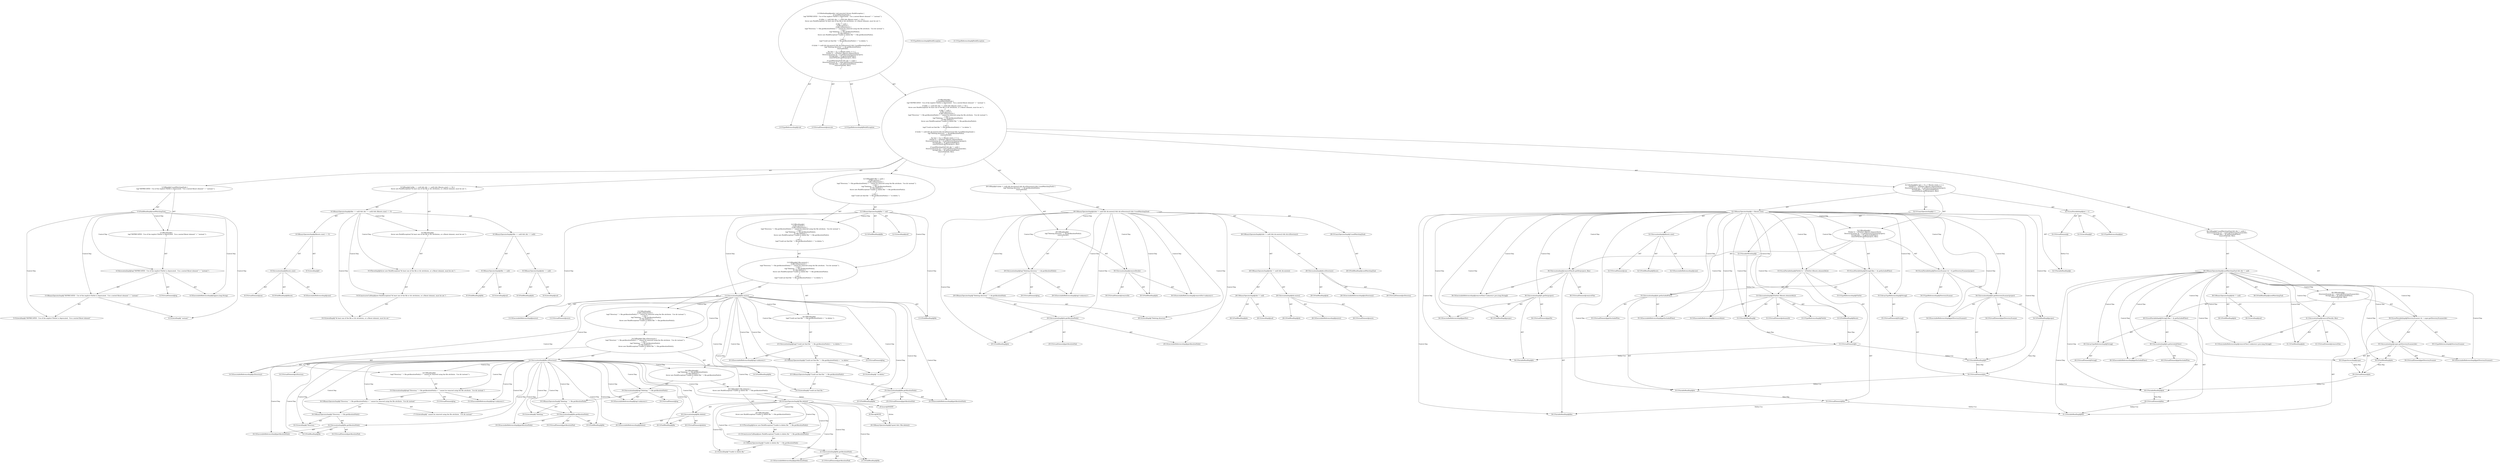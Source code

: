 digraph "execute#?" {
0 [label="2:CtTypeReferenceImpl@void" shape=ellipse]
1 [label="2:CtVirtualElement@execute" shape=ellipse]
2 [label="2:CtTypeReferenceImpl@BuildException" shape=ellipse]
3 [label="3:CtFieldReadImpl@usedMatchingTask" shape=ellipse]
4 [label="4:CtExecutableReferenceImpl@log(java.lang.String)" shape=ellipse]
5 [label="4:CtVirtualElement@log" shape=ellipse]
6 [label="5:CtLiteralImpl@\"DEPRECATED - Use of the implicit FileSet is deprecated.  Use a nested fileset element\"" shape=ellipse]
7 [label="6:CtLiteralImpl@\" instead.\"" shape=ellipse]
8 [label="5:CtBinaryOperatorImpl@\"DEPRECATED - Use of the implicit FileSet is deprecated.  Use a nested fileset element\" + \" instead.\"" shape=ellipse]
9 [label="4:CtInvocationImpl@log(\"DEPRECATED - Use of the implicit FileSet is deprecated.  Use a nested fileset element\" + \" instead.\")" shape=ellipse]
10 [label="3:CtBlockImpl@\{
    log(\"DEPRECATED - Use of the implicit FileSet is deprecated.  Use a nested fileset element\" + \" instead.\");
\}" shape=ellipse]
11 [label="3:CtIfImpl@if (usedMatchingTask) \{
    log(\"DEPRECATED - Use of the implicit FileSet is deprecated.  Use a nested fileset element\" + \" instead.\");
\}" shape=ellipse]
12 [label="8:CtFieldReadImpl@file" shape=ellipse]
13 [label="8:CtLiteralImpl@null" shape=ellipse]
14 [label="8:CtBinaryOperatorImpl@(file == null)" shape=ellipse]
15 [label="8:CtFieldReadImpl@dir" shape=ellipse]
16 [label="8:CtLiteralImpl@null" shape=ellipse]
17 [label="8:CtBinaryOperatorImpl@(dir == null)" shape=ellipse]
18 [label="8:CtBinaryOperatorImpl@((file == null) && (dir == null))" shape=ellipse]
19 [label="8:CtExecutableReferenceImpl@size()" shape=ellipse]
20 [label="8:CtVirtualElement@size" shape=ellipse]
21 [label="8:CtFieldReadImpl@filesets" shape=ellipse]
22 [label="8:CtInvocationImpl@filesets.size()" shape=ellipse]
23 [label="8:CtLiteralImpl@0" shape=ellipse]
24 [label="8:CtBinaryOperatorImpl@(filesets.size() == 0)" shape=ellipse]
25 [label="8:CtBinaryOperatorImpl@((file == null) && (dir == null)) && (filesets.size() == 0)" shape=ellipse]
26 [label="9:CtTypeReferenceImpl@BuildException" shape=ellipse]
27 [label="10:CtLiteralImpl@\"At least one of the file or dir attributes, or a fileset element, must be set.\"" shape=ellipse]
28 [label="9:CtConstructorCallImpl@new BuildException(\"At least one of the file or dir attributes, or a fileset element, must be set.\")" shape=ellipse]
29 [label="9:CtThrowImpl@throw new BuildException(\"At least one of the file or dir attributes, or a fileset element, must be set.\")" shape=ellipse]
30 [label="8:CtBlockImpl@\{
    throw new BuildException(\"At least one of the file or dir attributes, or a fileset element, must be set.\");
\}" shape=ellipse]
31 [label="8:CtIfImpl@if (((file == null) && (dir == null)) && (filesets.size() == 0)) \{
    throw new BuildException(\"At least one of the file or dir attributes, or a fileset element, must be set.\");
\}" shape=ellipse]
32 [label="12:CtFieldReadImpl@file" shape=ellipse]
33 [label="12:CtLiteralImpl@null" shape=ellipse]
34 [label="12:CtBinaryOperatorImpl@file != null" shape=ellipse]
35 [label="13:CtExecutableReferenceImpl@exists()" shape=ellipse]
36 [label="13:CtVirtualElement@exists" shape=ellipse]
37 [label="13:CtFieldReadImpl@file" shape=ellipse]
38 [label="13:CtInvocationImpl@file.exists()" shape=ellipse]
39 [label="14:CtExecutableReferenceImpl@isDirectory()" shape=ellipse]
40 [label="14:CtVirtualElement@isDirectory" shape=ellipse]
41 [label="14:CtFieldReadImpl@file" shape=ellipse]
42 [label="14:CtInvocationImpl@file.isDirectory()" shape=ellipse]
43 [label="15:CtExecutableReferenceImpl@log(<unknown>)" shape=ellipse]
44 [label="15:CtVirtualElement@log" shape=ellipse]
45 [label="16:CtLiteralImpl@\"Directory \"" shape=ellipse]
46 [label="16:CtExecutableReferenceImpl@getAbsolutePath()" shape=ellipse]
47 [label="16:CtVirtualElement@getAbsolutePath" shape=ellipse]
48 [label="16:CtFieldReadImpl@file" shape=ellipse]
49 [label="16:CtInvocationImpl@file.getAbsolutePath()" shape=ellipse]
50 [label="16:CtBinaryOperatorImpl@(\"Directory \" + file.getAbsolutePath())" shape=ellipse]
51 [label="17:CtLiteralImpl@\" cannot be removed using the file attribute.  Use dir instead.\"" shape=ellipse]
52 [label="16:CtBinaryOperatorImpl@(\"Directory \" + file.getAbsolutePath()) + \" cannot be removed using the file attribute.  Use dir instead.\"" shape=ellipse]
53 [label="15:CtInvocationImpl@log((\"Directory \" + file.getAbsolutePath()) + \" cannot be removed using the file attribute.  Use dir instead.\")" shape=ellipse]
54 [label="14:CtBlockImpl@\{
    log((\"Directory \" + file.getAbsolutePath()) + \" cannot be removed using the file attribute.  Use dir instead.\");
\}" shape=ellipse]
55 [label="19:CtExecutableReferenceImpl@log(<unknown>)" shape=ellipse]
56 [label="19:CtVirtualElement@log" shape=ellipse]
57 [label="19:CtLiteralImpl@\"Deleting: \"" shape=ellipse]
58 [label="19:CtExecutableReferenceImpl@getAbsolutePath()" shape=ellipse]
59 [label="19:CtVirtualElement@getAbsolutePath" shape=ellipse]
60 [label="19:CtFieldReadImpl@file" shape=ellipse]
61 [label="19:CtInvocationImpl@file.getAbsolutePath()" shape=ellipse]
62 [label="19:CtBinaryOperatorImpl@\"Deleting: \" + file.getAbsolutePath()" shape=ellipse]
63 [label="19:CtInvocationImpl@log(\"Deleting: \" + file.getAbsolutePath())" shape=ellipse]
64 [label="20:CtExecutableReferenceImpl@delete()" shape=ellipse]
65 [label="20:CtVirtualElement@delete" shape=ellipse]
66 [label="20:CtFieldReadImpl@file" shape=ellipse]
67 [label="20:CtInvocationImpl@file.delete()" shape=ellipse]
68 [label="20:CtUnaryOperatorImpl@!file.delete()" shape=ellipse]
69 [label="21:CtTypeReferenceImpl@BuildException" shape=ellipse]
70 [label="21:CtLiteralImpl@\"Unable to delete file \"" shape=ellipse]
71 [label="21:CtExecutableReferenceImpl@getAbsolutePath()" shape=ellipse]
72 [label="21:CtVirtualElement@getAbsolutePath" shape=ellipse]
73 [label="21:CtFieldReadImpl@file" shape=ellipse]
74 [label="21:CtInvocationImpl@file.getAbsolutePath()" shape=ellipse]
75 [label="21:CtBinaryOperatorImpl@\"Unable to delete file \" + file.getAbsolutePath()" shape=ellipse]
76 [label="21:CtConstructorCallImpl@new BuildException(\"Unable to delete file \" + file.getAbsolutePath())" shape=ellipse]
77 [label="21:CtThrowImpl@throw new BuildException(\"Unable to delete file \" + file.getAbsolutePath())" shape=ellipse]
78 [label="20:CtBlockImpl@\{
    throw new BuildException(\"Unable to delete file \" + file.getAbsolutePath());
\}" shape=ellipse]
79 [label="20:CtIfImpl@if (!file.delete()) \{
    throw new BuildException(\"Unable to delete file \" + file.getAbsolutePath());
\}" shape=ellipse]
80 [label="18:CtBlockImpl@\{
    log(\"Deleting: \" + file.getAbsolutePath());
    if (!file.delete()) \{
        throw new BuildException(\"Unable to delete file \" + file.getAbsolutePath());
    \}
\}" shape=ellipse]
81 [label="14:CtIfImpl@if (file.isDirectory()) \{
    log((\"Directory \" + file.getAbsolutePath()) + \" cannot be removed using the file attribute.  Use dir instead.\");
\} else \{
    log(\"Deleting: \" + file.getAbsolutePath());
    if (!file.delete()) \{
        throw new BuildException(\"Unable to delete file \" + file.getAbsolutePath());
    \}
\}" shape=ellipse]
82 [label="13:CtBlockImpl@\{
    if (file.isDirectory()) \{
        log((\"Directory \" + file.getAbsolutePath()) + \" cannot be removed using the file attribute.  Use dir instead.\");
    \} else \{
        log(\"Deleting: \" + file.getAbsolutePath());
        if (!file.delete()) \{
            throw new BuildException(\"Unable to delete file \" + file.getAbsolutePath());
        \}
    \}
\}" shape=ellipse]
83 [label="25:CtExecutableReferenceImpl@log(<unknown>)" shape=ellipse]
84 [label="25:CtVirtualElement@log" shape=ellipse]
85 [label="25:CtLiteralImpl@\"Could not find file \"" shape=ellipse]
86 [label="25:CtExecutableReferenceImpl@getAbsolutePath()" shape=ellipse]
87 [label="25:CtVirtualElement@getAbsolutePath" shape=ellipse]
88 [label="25:CtFieldReadImpl@file" shape=ellipse]
89 [label="25:CtInvocationImpl@file.getAbsolutePath()" shape=ellipse]
90 [label="25:CtBinaryOperatorImpl@(\"Could not find file \" + file.getAbsolutePath())" shape=ellipse]
91 [label="25:CtLiteralImpl@\" to delete.\"" shape=ellipse]
92 [label="25:CtBinaryOperatorImpl@(\"Could not find file \" + file.getAbsolutePath()) + \" to delete.\"" shape=ellipse]
93 [label="25:CtInvocationImpl@log((\"Could not find file \" + file.getAbsolutePath()) + \" to delete.\")" shape=ellipse]
94 [label="24:CtBlockImpl@\{
    log((\"Could not find file \" + file.getAbsolutePath()) + \" to delete.\");
\}" shape=ellipse]
95 [label="13:CtIfImpl@if (file.exists()) \{
    if (file.isDirectory()) \{
        log((\"Directory \" + file.getAbsolutePath()) + \" cannot be removed using the file attribute.  Use dir instead.\");
    \} else \{
        log(\"Deleting: \" + file.getAbsolutePath());
        if (!file.delete()) \{
            throw new BuildException(\"Unable to delete file \" + file.getAbsolutePath());
        \}
    \}
\} else \{
    log((\"Could not find file \" + file.getAbsolutePath()) + \" to delete.\");
\}" shape=ellipse]
96 [label="12:CtBlockImpl@\{
    if (file.exists()) \{
        if (file.isDirectory()) \{
            log((\"Directory \" + file.getAbsolutePath()) + \" cannot be removed using the file attribute.  Use dir instead.\");
        \} else \{
            log(\"Deleting: \" + file.getAbsolutePath());
            if (!file.delete()) \{
                throw new BuildException(\"Unable to delete file \" + file.getAbsolutePath());
            \}
        \}
    \} else \{
        log((\"Could not find file \" + file.getAbsolutePath()) + \" to delete.\");
    \}
\}" shape=ellipse]
97 [label="12:CtIfImpl@if (file != null) \{
    if (file.exists()) \{
        if (file.isDirectory()) \{
            log((\"Directory \" + file.getAbsolutePath()) + \" cannot be removed using the file attribute.  Use dir instead.\");
        \} else \{
            log(\"Deleting: \" + file.getAbsolutePath());
            if (!file.delete()) \{
                throw new BuildException(\"Unable to delete file \" + file.getAbsolutePath());
            \}
        \}
    \} else \{
        log((\"Could not find file \" + file.getAbsolutePath()) + \" to delete.\");
    \}
\}" shape=ellipse]
98 [label="28:CtFieldReadImpl@dir" shape=ellipse]
99 [label="28:CtLiteralImpl@null" shape=ellipse]
100 [label="28:CtBinaryOperatorImpl@(dir != null)" shape=ellipse]
101 [label="28:CtExecutableReferenceImpl@exists()" shape=ellipse]
102 [label="28:CtVirtualElement@exists" shape=ellipse]
103 [label="28:CtFieldReadImpl@dir" shape=ellipse]
104 [label="28:CtInvocationImpl@dir.exists()" shape=ellipse]
105 [label="28:CtBinaryOperatorImpl@((dir != null) && dir.exists())" shape=ellipse]
106 [label="28:CtExecutableReferenceImpl@isDirectory()" shape=ellipse]
107 [label="28:CtVirtualElement@isDirectory" shape=ellipse]
108 [label="28:CtFieldReadImpl@dir" shape=ellipse]
109 [label="28:CtInvocationImpl@dir.isDirectory()" shape=ellipse]
110 [label="28:CtBinaryOperatorImpl@(((dir != null) && dir.exists()) && dir.isDirectory())" shape=ellipse]
111 [label="28:CtFieldReadImpl@usedMatchingTask" shape=ellipse]
112 [label="28:CtUnaryOperatorImpl@(!usedMatchingTask)" shape=ellipse]
113 [label="28:CtBinaryOperatorImpl@(((dir != null) && dir.exists()) && dir.isDirectory()) && (!usedMatchingTask)" shape=ellipse]
114 [label="29:CtExecutableReferenceImpl@log(<unknown>)" shape=ellipse]
115 [label="29:CtVirtualElement@log" shape=ellipse]
116 [label="29:CtLiteralImpl@\"Deleting directory \"" shape=ellipse]
117 [label="29:CtExecutableReferenceImpl@getAbsolutePath()" shape=ellipse]
118 [label="29:CtVirtualElement@getAbsolutePath" shape=ellipse]
119 [label="29:CtFieldReadImpl@dir" shape=ellipse]
120 [label="29:CtInvocationImpl@dir.getAbsolutePath()" shape=ellipse]
121 [label="29:CtBinaryOperatorImpl@\"Deleting directory \" + dir.getAbsolutePath()" shape=ellipse]
122 [label="29:CtInvocationImpl@log(\"Deleting directory \" + dir.getAbsolutePath())" shape=ellipse]
123 [label="30:CtExecutableReferenceImpl@removeDir(<unknown>)" shape=ellipse]
124 [label="30:CtVirtualElement@removeDir" shape=ellipse]
125 [label="30:CtFieldReadImpl@dir" shape=ellipse]
126 [label="30:CtInvocationImpl@removeDir(dir)" shape=ellipse]
127 [label="28:CtBlockImpl@\{
    log(\"Deleting directory \" + dir.getAbsolutePath());
    removeDir(dir);
\}" shape=ellipse]
128 [label="28:CtIfImpl@if ((((dir != null) && dir.exists()) && dir.isDirectory()) && (!usedMatchingTask)) \{
    log(\"Deleting directory \" + dir.getAbsolutePath());
    removeDir(dir);
\}" shape=ellipse]
129 [label="32:CtTypeReferenceImpl@int" shape=ellipse]
130 [label="32:CtLiteralImpl@0" shape=ellipse]
131 [label="32:CtVirtualElement@i" shape=ellipse]
132 [label="32:CtLocalVariableImpl@int i = 0" shape=ellipse]
133 [label="32:CtVariableReadImpl@i" shape=ellipse]
134 [label="32:CtExecutableReferenceImpl@size()" shape=ellipse]
135 [label="32:CtVirtualElement@size" shape=ellipse]
136 [label="32:CtFieldReadImpl@filesets" shape=ellipse]
137 [label="32:CtInvocationImpl@filesets.size()" shape=ellipse]
138 [label="32:CtBinaryOperatorImpl@i < filesets.size()" shape=ellipse]
139 [label="32:CtVariableWriteImpl@i" shape=ellipse]
140 [label="32:CtUnaryOperatorImpl@i++" shape=ellipse]
141 [label="33:CtTypeReferenceImpl@FileSet" shape=ellipse]
142 [label="33:CtExecutableReferenceImpl@elementAt(int)" shape=ellipse]
143 [label="33:CtVirtualElement@elementAt" shape=ellipse]
144 [label="33:CtFieldReadImpl@filesets" shape=ellipse]
145 [label="33:CtVariableReadImpl@i" shape=ellipse]
146 [label="33:CtInvocationImpl@((FileSet) (filesets.elementAt(i)))" shape=ellipse]
147 [label="33:CtTypeReferenceImpl@FileSet" shape=ellipse]
148 [label="33:CtVirtualElement@fs" shape=ellipse]
149 [label="33:CtLocalVariableImpl@FileSet fs = ((FileSet) (filesets.elementAt(i)))" shape=ellipse]
150 [label="34:CtTypeReferenceImpl@DirectoryScanner" shape=ellipse]
151 [label="34:CtExecutableReferenceImpl@getDirectoryScanner()" shape=ellipse]
152 [label="34:CtVirtualElement@getDirectoryScanner" shape=ellipse]
153 [label="34:CtVariableReadImpl@fs" shape=ellipse]
154 [label="34:CtFieldReadImpl@project" shape=ellipse]
155 [label="34:CtInvocationImpl@fs.getDirectoryScanner(project)" shape=ellipse]
156 [label="34:CtVirtualElement@ds" shape=ellipse]
157 [label="34:CtLocalVariableImpl@DirectoryScanner ds = fs.getDirectoryScanner(project)" shape=ellipse]
158 [label="35:CtVirtualElement@String[]" shape=ellipse]
159 [label="35:CtArrayTypeReferenceImpl@String[]" shape=ellipse]
160 [label="35:CtExecutableReferenceImpl@getIncludedFiles()" shape=ellipse]
161 [label="35:CtVirtualElement@getIncludedFiles" shape=ellipse]
162 [label="35:CtVariableReadImpl@ds" shape=ellipse]
163 [label="35:CtInvocationImpl@ds.getIncludedFiles()" shape=ellipse]
164 [label="35:CtVirtualElement@files" shape=ellipse]
165 [label="35:CtLocalVariableImpl@String[] files = ds.getIncludedFiles()" shape=ellipse]
166 [label="36:CtExecutableReferenceImpl@removeFiles(<unknown>,java.lang.String[])" shape=ellipse]
167 [label="36:CtVirtualElement@removeFiles" shape=ellipse]
168 [label="36:CtExecutableReferenceImpl@getDir()" shape=ellipse]
169 [label="36:CtVirtualElement@getDir" shape=ellipse]
170 [label="36:CtVariableReadImpl@fs" shape=ellipse]
171 [label="36:CtFieldReadImpl@project" shape=ellipse]
172 [label="36:CtInvocationImpl@fs.getDir(project)" shape=ellipse]
173 [label="36:CtVariableReadImpl@files" shape=ellipse]
174 [label="36:CtInvocationImpl@removeFiles(fs.getDir(project), files)" shape=ellipse]
175 [label="32:CtBlockImpl@\{
    FileSet fs = ((FileSet) (filesets.elementAt(i)));
    DirectoryScanner ds = fs.getDirectoryScanner(project);
    String[] files = ds.getIncludedFiles();
    removeFiles(fs.getDir(project), files);
\}" shape=ellipse]
176 [label="32:CtForImpl@for (int i = 0; i < filesets.size(); i++) \{
    FileSet fs = ((FileSet) (filesets.elementAt(i)));
    DirectoryScanner ds = fs.getDirectoryScanner(project);
    String[] files = ds.getIncludedFiles();
    removeFiles(fs.getDir(project), files);
\}" shape=ellipse]
177 [label="38:CtFieldReadImpl@usedMatchingTask" shape=ellipse]
178 [label="38:CtFieldReadImpl@dir" shape=ellipse]
179 [label="38:CtLiteralImpl@null" shape=ellipse]
180 [label="38:CtBinaryOperatorImpl@(dir != null)" shape=ellipse]
181 [label="38:CtBinaryOperatorImpl@usedMatchingTask && (dir != null)" shape=ellipse]
182 [label="39:CtTypeReferenceImpl@DirectoryScanner" shape=ellipse]
183 [label="39:CtExecutableReferenceImpl@getDirectoryScanner()" shape=ellipse]
184 [label="39:CtVirtualElement@getDirectoryScanner" shape=ellipse]
185 [label="39:CtSuperAccessImpl@super" shape=ellipse]
186 [label="39:CtFieldReadImpl@dir" shape=ellipse]
187 [label="39:CtInvocationImpl@super.getDirectoryScanner(dir)" shape=ellipse]
188 [label="39:CtVirtualElement@ds" shape=ellipse]
189 [label="39:CtLocalVariableImpl@DirectoryScanner ds = super.getDirectoryScanner(dir)" shape=ellipse]
190 [label="40:CtVirtualElement@String[]" shape=ellipse]
191 [label="40:CtArrayTypeReferenceImpl@String[]" shape=ellipse]
192 [label="40:CtExecutableReferenceImpl@getIncludedFiles()" shape=ellipse]
193 [label="40:CtVirtualElement@getIncludedFiles" shape=ellipse]
194 [label="40:CtVariableReadImpl@ds" shape=ellipse]
195 [label="40:CtInvocationImpl@ds.getIncludedFiles()" shape=ellipse]
196 [label="40:CtVirtualElement@files" shape=ellipse]
197 [label="40:CtLocalVariableImpl@String[] files = ds.getIncludedFiles()" shape=ellipse]
198 [label="41:CtExecutableReferenceImpl@removeFiles(<unknown>,java.lang.String[])" shape=ellipse]
199 [label="41:CtVirtualElement@removeFiles" shape=ellipse]
200 [label="41:CtFieldReadImpl@dir" shape=ellipse]
201 [label="41:CtVariableReadImpl@files" shape=ellipse]
202 [label="41:CtInvocationImpl@removeFiles(dir, files)" shape=ellipse]
203 [label="38:CtBlockImpl@\{
    DirectoryScanner ds = super.getDirectoryScanner(dir);
    String[] files = ds.getIncludedFiles();
    removeFiles(dir, files);
\}" shape=ellipse]
204 [label="38:CtIfImpl@if (usedMatchingTask && (dir != null)) \{
    DirectoryScanner ds = super.getDirectoryScanner(dir);
    String[] files = ds.getIncludedFiles();
    removeFiles(dir, files);
\}" shape=ellipse]
205 [label="2:CtBlockImpl@\{
    if (usedMatchingTask) \{
        log(\"DEPRECATED - Use of the implicit FileSet is deprecated.  Use a nested fileset element\" + \" instead.\");
    \}
    if (((file == null) && (dir == null)) && (filesets.size() == 0)) \{
        throw new BuildException(\"At least one of the file or dir attributes, or a fileset element, must be set.\");
    \}
    if (file != null) \{
        if (file.exists()) \{
            if (file.isDirectory()) \{
                log((\"Directory \" + file.getAbsolutePath()) + \" cannot be removed using the file attribute.  Use dir instead.\");
            \} else \{
                log(\"Deleting: \" + file.getAbsolutePath());
                if (!file.delete()) \{
                    throw new BuildException(\"Unable to delete file \" + file.getAbsolutePath());
                \}
            \}
        \} else \{
            log((\"Could not find file \" + file.getAbsolutePath()) + \" to delete.\");
        \}
    \}
    if ((((dir != null) && dir.exists()) && dir.isDirectory()) && (!usedMatchingTask)) \{
        log(\"Deleting directory \" + dir.getAbsolutePath());
        removeDir(dir);
    \}
    for (int i = 0; i < filesets.size(); i++) \{
        FileSet fs = ((FileSet) (filesets.elementAt(i)));
        DirectoryScanner ds = fs.getDirectoryScanner(project);
        String[] files = ds.getIncludedFiles();
        removeFiles(fs.getDir(project), files);
    \}
    if (usedMatchingTask && (dir != null)) \{
        DirectoryScanner ds = super.getDirectoryScanner(dir);
        String[] files = ds.getIncludedFiles();
        removeFiles(dir, files);
    \}
\}" shape=ellipse]
206 [label="2:CtMethodImpl@public void execute() throws BuildException \{
    if (usedMatchingTask) \{
        log(\"DEPRECATED - Use of the implicit FileSet is deprecated.  Use a nested fileset element\" + \" instead.\");
    \}
    if (((file == null) && (dir == null)) && (filesets.size() == 0)) \{
        throw new BuildException(\"At least one of the file or dir attributes, or a fileset element, must be set.\");
    \}
    if (file != null) \{
        if (file.exists()) \{
            if (file.isDirectory()) \{
                log((\"Directory \" + file.getAbsolutePath()) + \" cannot be removed using the file attribute.  Use dir instead.\");
            \} else \{
                log(\"Deleting: \" + file.getAbsolutePath());
                if (!file.delete()) \{
                    throw new BuildException(\"Unable to delete file \" + file.getAbsolutePath());
                \}
            \}
        \} else \{
            log((\"Could not find file \" + file.getAbsolutePath()) + \" to delete.\");
        \}
    \}
    if ((((dir != null) && dir.exists()) && dir.isDirectory()) && (!usedMatchingTask)) \{
        log(\"Deleting directory \" + dir.getAbsolutePath());
        removeDir(dir);
    \}
    for (int i = 0; i < filesets.size(); i++) \{
        FileSet fs = ((FileSet) (filesets.elementAt(i)));
        DirectoryScanner ds = fs.getDirectoryScanner(project);
        String[] files = ds.getIncludedFiles();
        removeFiles(fs.getDir(project), files);
    \}
    if (usedMatchingTask && (dir != null)) \{
        DirectoryScanner ds = super.getDirectoryScanner(dir);
        String[] files = ds.getIncludedFiles();
        removeFiles(dir, files);
    \}
\}" shape=ellipse]
207 [label="20:Insert@INSERT" shape=ellipse]
208 [label="20:CtBinaryOperatorImpl@(!quiet) && (!file.delete())" shape=ellipse]
209 [label="20:Move@MOVE" shape=ellipse]
3 -> 10 [label="Control Dep"];
3 -> 9 [label="Control Dep"];
3 -> 4 [label="Control Dep"];
3 -> 8 [label="Control Dep"];
3 -> 6 [label="Control Dep"];
3 -> 7 [label="Control Dep"];
8 -> 6 [label="AST"];
8 -> 7 [label="AST"];
9 -> 5 [label="AST"];
9 -> 4 [label="AST"];
9 -> 8 [label="AST"];
10 -> 9 [label="AST"];
11 -> 3 [label="AST"];
11 -> 10 [label="AST"];
14 -> 12 [label="AST"];
14 -> 13 [label="AST"];
17 -> 15 [label="AST"];
17 -> 16 [label="AST"];
18 -> 14 [label="AST"];
18 -> 17 [label="AST"];
22 -> 20 [label="AST"];
22 -> 21 [label="AST"];
22 -> 19 [label="AST"];
24 -> 22 [label="AST"];
24 -> 23 [label="AST"];
25 -> 18 [label="AST"];
25 -> 24 [label="AST"];
25 -> 30 [label="Control Dep"];
25 -> 29 [label="Control Dep"];
25 -> 28 [label="Control Dep"];
25 -> 27 [label="Control Dep"];
28 -> 27 [label="AST"];
29 -> 28 [label="AST"];
30 -> 29 [label="AST"];
31 -> 25 [label="AST"];
31 -> 30 [label="AST"];
34 -> 32 [label="AST"];
34 -> 33 [label="AST"];
34 -> 96 [label="Control Dep"];
34 -> 95 [label="Control Dep"];
34 -> 38 [label="Control Dep"];
34 -> 35 [label="Control Dep"];
34 -> 37 [label="Control Dep"];
38 -> 36 [label="AST"];
38 -> 37 [label="AST"];
38 -> 35 [label="AST"];
38 -> 82 [label="Control Dep"];
38 -> 81 [label="Control Dep"];
38 -> 42 [label="Control Dep"];
38 -> 39 [label="Control Dep"];
38 -> 41 [label="Control Dep"];
38 -> 94 [label="Control Dep"];
38 -> 93 [label="Control Dep"];
38 -> 83 [label="Control Dep"];
38 -> 92 [label="Control Dep"];
38 -> 90 [label="Control Dep"];
38 -> 85 [label="Control Dep"];
38 -> 89 [label="Control Dep"];
38 -> 86 [label="Control Dep"];
38 -> 88 [label="Control Dep"];
38 -> 91 [label="Control Dep"];
42 -> 40 [label="AST"];
42 -> 41 [label="AST"];
42 -> 39 [label="AST"];
42 -> 54 [label="Control Dep"];
42 -> 53 [label="Control Dep"];
42 -> 43 [label="Control Dep"];
42 -> 52 [label="Control Dep"];
42 -> 50 [label="Control Dep"];
42 -> 45 [label="Control Dep"];
42 -> 49 [label="Control Dep"];
42 -> 46 [label="Control Dep"];
42 -> 48 [label="Control Dep"];
42 -> 51 [label="Control Dep"];
42 -> 80 [label="Control Dep"];
42 -> 63 [label="Control Dep"];
42 -> 55 [label="Control Dep"];
42 -> 62 [label="Control Dep"];
42 -> 57 [label="Control Dep"];
42 -> 61 [label="Control Dep"];
42 -> 58 [label="Control Dep"];
42 -> 60 [label="Control Dep"];
42 -> 79 [label="Control Dep"];
42 -> 68 [label="Control Dep"];
42 -> 67 [label="Control Dep"];
42 -> 64 [label="Control Dep"];
42 -> 66 [label="Control Dep"];
49 -> 47 [label="AST"];
49 -> 48 [label="AST"];
49 -> 46 [label="AST"];
50 -> 45 [label="AST"];
50 -> 49 [label="AST"];
52 -> 50 [label="AST"];
52 -> 51 [label="AST"];
53 -> 44 [label="AST"];
53 -> 43 [label="AST"];
53 -> 52 [label="AST"];
54 -> 53 [label="AST"];
61 -> 59 [label="AST"];
61 -> 60 [label="AST"];
61 -> 58 [label="AST"];
62 -> 57 [label="AST"];
62 -> 61 [label="AST"];
63 -> 56 [label="AST"];
63 -> 55 [label="AST"];
63 -> 62 [label="AST"];
67 -> 65 [label="AST"];
67 -> 66 [label="AST"];
67 -> 64 [label="AST"];
68 -> 67 [label="AST"];
68 -> 78 [label="Control Dep"];
68 -> 77 [label="Control Dep"];
68 -> 76 [label="Control Dep"];
68 -> 75 [label="Control Dep"];
68 -> 70 [label="Control Dep"];
68 -> 74 [label="Control Dep"];
68 -> 71 [label="Control Dep"];
68 -> 73 [label="Control Dep"];
68 -> 209 [label="Action"];
74 -> 72 [label="AST"];
74 -> 73 [label="AST"];
74 -> 71 [label="AST"];
75 -> 70 [label="AST"];
75 -> 74 [label="AST"];
76 -> 75 [label="AST"];
77 -> 76 [label="AST"];
78 -> 77 [label="AST"];
79 -> 68 [label="AST"];
79 -> 78 [label="AST"];
79 -> 207 [label="Action"];
80 -> 63 [label="AST"];
80 -> 79 [label="AST"];
81 -> 42 [label="AST"];
81 -> 54 [label="AST"];
81 -> 80 [label="AST"];
82 -> 81 [label="AST"];
89 -> 87 [label="AST"];
89 -> 88 [label="AST"];
89 -> 86 [label="AST"];
90 -> 85 [label="AST"];
90 -> 89 [label="AST"];
92 -> 90 [label="AST"];
92 -> 91 [label="AST"];
93 -> 84 [label="AST"];
93 -> 83 [label="AST"];
93 -> 92 [label="AST"];
94 -> 93 [label="AST"];
95 -> 38 [label="AST"];
95 -> 82 [label="AST"];
95 -> 94 [label="AST"];
96 -> 95 [label="AST"];
97 -> 34 [label="AST"];
97 -> 96 [label="AST"];
100 -> 98 [label="AST"];
100 -> 99 [label="AST"];
104 -> 102 [label="AST"];
104 -> 103 [label="AST"];
104 -> 101 [label="AST"];
105 -> 100 [label="AST"];
105 -> 104 [label="AST"];
109 -> 107 [label="AST"];
109 -> 108 [label="AST"];
109 -> 106 [label="AST"];
110 -> 105 [label="AST"];
110 -> 109 [label="AST"];
112 -> 111 [label="AST"];
113 -> 110 [label="AST"];
113 -> 112 [label="AST"];
113 -> 127 [label="Control Dep"];
113 -> 122 [label="Control Dep"];
113 -> 114 [label="Control Dep"];
113 -> 121 [label="Control Dep"];
113 -> 116 [label="Control Dep"];
113 -> 120 [label="Control Dep"];
113 -> 117 [label="Control Dep"];
113 -> 119 [label="Control Dep"];
113 -> 126 [label="Control Dep"];
113 -> 123 [label="Control Dep"];
113 -> 125 [label="Control Dep"];
120 -> 118 [label="AST"];
120 -> 119 [label="AST"];
120 -> 117 [label="AST"];
121 -> 116 [label="AST"];
121 -> 120 [label="AST"];
122 -> 115 [label="AST"];
122 -> 114 [label="AST"];
122 -> 121 [label="AST"];
126 -> 124 [label="AST"];
126 -> 123 [label="AST"];
126 -> 125 [label="AST"];
127 -> 122 [label="AST"];
127 -> 126 [label="AST"];
128 -> 113 [label="AST"];
128 -> 127 [label="AST"];
131 -> 133 [label="Define-Use"];
132 -> 131 [label="AST"];
132 -> 129 [label="AST"];
132 -> 130 [label="AST"];
137 -> 135 [label="AST"];
137 -> 136 [label="AST"];
137 -> 134 [label="AST"];
138 -> 133 [label="AST"];
138 -> 137 [label="AST"];
138 -> 175 [label="Control Dep"];
138 -> 149 [label="Control Dep"];
138 -> 146 [label="Control Dep"];
138 -> 142 [label="Control Dep"];
138 -> 144 [label="Control Dep"];
138 -> 145 [label="Control Dep"];
138 -> 157 [label="Control Dep"];
138 -> 155 [label="Control Dep"];
138 -> 151 [label="Control Dep"];
138 -> 153 [label="Control Dep"];
138 -> 154 [label="Control Dep"];
138 -> 165 [label="Control Dep"];
138 -> 159 [label="Control Dep"];
138 -> 163 [label="Control Dep"];
138 -> 160 [label="Control Dep"];
138 -> 162 [label="Control Dep"];
138 -> 174 [label="Control Dep"];
138 -> 166 [label="Control Dep"];
138 -> 172 [label="Control Dep"];
138 -> 168 [label="Control Dep"];
138 -> 170 [label="Control Dep"];
138 -> 171 [label="Control Dep"];
138 -> 173 [label="Control Dep"];
139 -> 145 [label="Define-Use"];
140 -> 139 [label="AST"];
144 -> 148 [label="Data Dep"];
145 -> 148 [label="Data Dep"];
146 -> 143 [label="AST"];
146 -> 147 [label="AST"];
146 -> 144 [label="AST"];
146 -> 142 [label="AST"];
146 -> 145 [label="AST"];
148 -> 153 [label="Define-Use"];
148 -> 170 [label="Define-Use"];
149 -> 148 [label="AST"];
149 -> 141 [label="AST"];
149 -> 146 [label="AST"];
153 -> 156 [label="Data Dep"];
154 -> 156 [label="Data Dep"];
155 -> 152 [label="AST"];
155 -> 153 [label="AST"];
155 -> 151 [label="AST"];
155 -> 154 [label="AST"];
156 -> 162 [label="Define-Use"];
156 -> 194 [label="Define-Use"];
157 -> 156 [label="AST"];
157 -> 150 [label="AST"];
157 -> 155 [label="AST"];
159 -> 158 [label="AST"];
162 -> 164 [label="Data Dep"];
163 -> 161 [label="AST"];
163 -> 162 [label="AST"];
163 -> 160 [label="AST"];
164 -> 173 [label="Define-Use"];
164 -> 201 [label="Define-Use"];
165 -> 164 [label="AST"];
165 -> 159 [label="AST"];
165 -> 163 [label="AST"];
172 -> 169 [label="AST"];
172 -> 170 [label="AST"];
172 -> 168 [label="AST"];
172 -> 171 [label="AST"];
174 -> 167 [label="AST"];
174 -> 166 [label="AST"];
174 -> 172 [label="AST"];
174 -> 173 [label="AST"];
175 -> 149 [label="AST"];
175 -> 157 [label="AST"];
175 -> 165 [label="AST"];
175 -> 174 [label="AST"];
176 -> 132 [label="AST"];
176 -> 138 [label="AST"];
176 -> 140 [label="AST"];
176 -> 175 [label="AST"];
180 -> 178 [label="AST"];
180 -> 179 [label="AST"];
181 -> 177 [label="AST"];
181 -> 180 [label="AST"];
181 -> 203 [label="Control Dep"];
181 -> 189 [label="Control Dep"];
181 -> 187 [label="Control Dep"];
181 -> 183 [label="Control Dep"];
181 -> 185 [label="Control Dep"];
181 -> 186 [label="Control Dep"];
181 -> 197 [label="Control Dep"];
181 -> 191 [label="Control Dep"];
181 -> 195 [label="Control Dep"];
181 -> 192 [label="Control Dep"];
181 -> 194 [label="Control Dep"];
181 -> 202 [label="Control Dep"];
181 -> 198 [label="Control Dep"];
181 -> 200 [label="Control Dep"];
181 -> 201 [label="Control Dep"];
185 -> 188 [label="Data Dep"];
186 -> 188 [label="Data Dep"];
187 -> 184 [label="AST"];
187 -> 185 [label="AST"];
187 -> 183 [label="AST"];
187 -> 186 [label="AST"];
188 -> 194 [label="Define-Use"];
189 -> 188 [label="AST"];
189 -> 182 [label="AST"];
189 -> 187 [label="AST"];
191 -> 190 [label="AST"];
194 -> 196 [label="Data Dep"];
195 -> 193 [label="AST"];
195 -> 194 [label="AST"];
195 -> 192 [label="AST"];
196 -> 201 [label="Define-Use"];
197 -> 196 [label="AST"];
197 -> 191 [label="AST"];
197 -> 195 [label="AST"];
202 -> 199 [label="AST"];
202 -> 198 [label="AST"];
202 -> 200 [label="AST"];
202 -> 201 [label="AST"];
203 -> 189 [label="AST"];
203 -> 197 [label="AST"];
203 -> 202 [label="AST"];
204 -> 181 [label="AST"];
204 -> 203 [label="AST"];
205 -> 11 [label="AST"];
205 -> 31 [label="AST"];
205 -> 97 [label="AST"];
205 -> 128 [label="AST"];
205 -> 176 [label="AST"];
205 -> 204 [label="AST"];
206 -> 1 [label="AST"];
206 -> 0 [label="AST"];
206 -> 2 [label="AST"];
206 -> 205 [label="AST"];
207 -> 208 [label="Action"];
209 -> 208 [label="Action"];
}